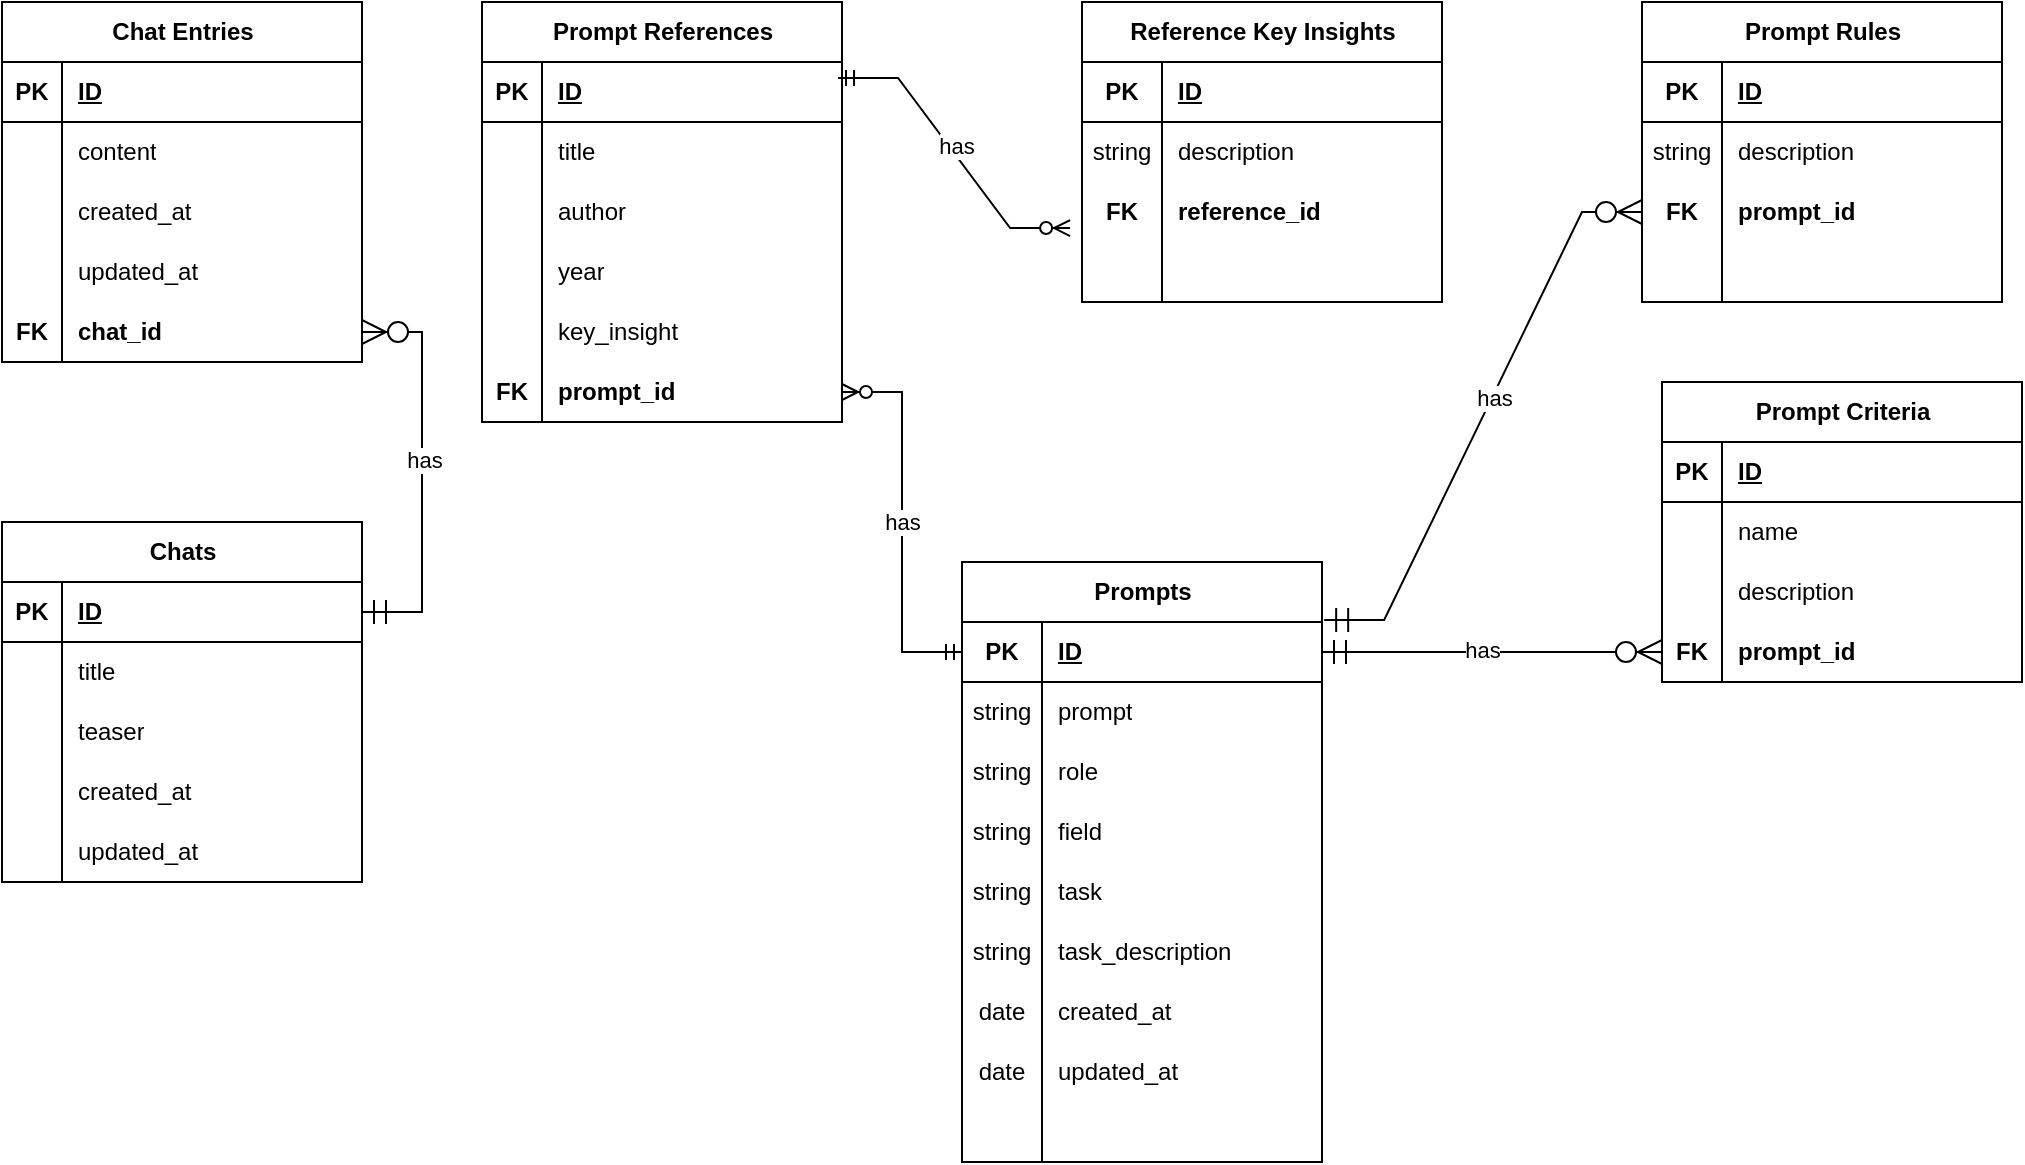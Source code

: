 <mxfile version="20.5.3" type="embed"><diagram name="ER" id="e56a1550-8fbb-45ad-956c-1786394a9013"><mxGraphModel dx="617" dy="-251" grid="1" gridSize="10" guides="1" tooltips="1" connect="1" arrows="1" fold="1" page="1" pageScale="1" pageWidth="1100" pageHeight="850" background="none" math="0" shadow="0"><root><mxCell id="0"/><mxCell id="1" parent="0"/><mxCell id="jR7Agq8U9t2xyXcwyjtV-23" value="Chats" style="shape=table;startSize=30;container=1;collapsible=1;childLayout=tableLayout;fixedRows=1;rowLines=0;fontStyle=1;align=center;resizeLast=1;html=1;fillColor=default;" parent="1" vertex="1"><mxGeometry x="40" y="1180" width="180" height="180" as="geometry"/></mxCell><mxCell id="jR7Agq8U9t2xyXcwyjtV-24" value="" style="shape=tableRow;horizontal=0;startSize=0;swimlaneHead=0;swimlaneBody=0;fillColor=none;collapsible=0;dropTarget=0;points=[[0,0.5],[1,0.5]];portConstraint=eastwest;top=0;left=0;right=0;bottom=1;" parent="jR7Agq8U9t2xyXcwyjtV-23" vertex="1"><mxGeometry y="30" width="180" height="30" as="geometry"/></mxCell><mxCell id="jR7Agq8U9t2xyXcwyjtV-25" value="PK" style="shape=partialRectangle;connectable=0;fillColor=none;top=0;left=0;bottom=0;right=0;fontStyle=1;overflow=hidden;whiteSpace=wrap;html=1;" parent="jR7Agq8U9t2xyXcwyjtV-24" vertex="1"><mxGeometry width="30" height="30" as="geometry"><mxRectangle width="30" height="30" as="alternateBounds"/></mxGeometry></mxCell><mxCell id="jR7Agq8U9t2xyXcwyjtV-26" value="ID" style="shape=partialRectangle;connectable=0;fillColor=none;top=0;left=0;bottom=0;right=0;align=left;spacingLeft=6;fontStyle=5;overflow=hidden;whiteSpace=wrap;html=1;" parent="jR7Agq8U9t2xyXcwyjtV-24" vertex="1"><mxGeometry x="30" width="150" height="30" as="geometry"><mxRectangle width="150" height="30" as="alternateBounds"/></mxGeometry></mxCell><mxCell id="jR7Agq8U9t2xyXcwyjtV-27" value="" style="shape=tableRow;horizontal=0;startSize=0;swimlaneHead=0;swimlaneBody=0;fillColor=none;collapsible=0;dropTarget=0;points=[[0,0.5],[1,0.5]];portConstraint=eastwest;top=0;left=0;right=0;bottom=0;" parent="jR7Agq8U9t2xyXcwyjtV-23" vertex="1"><mxGeometry y="60" width="180" height="30" as="geometry"/></mxCell><mxCell id="jR7Agq8U9t2xyXcwyjtV-28" value="" style="shape=partialRectangle;connectable=0;fillColor=none;top=0;left=0;bottom=0;right=0;editable=1;overflow=hidden;whiteSpace=wrap;html=1;" parent="jR7Agq8U9t2xyXcwyjtV-27" vertex="1"><mxGeometry width="30" height="30" as="geometry"><mxRectangle width="30" height="30" as="alternateBounds"/></mxGeometry></mxCell><mxCell id="jR7Agq8U9t2xyXcwyjtV-29" value="title" style="shape=partialRectangle;connectable=0;fillColor=none;top=0;left=0;bottom=0;right=0;align=left;spacingLeft=6;overflow=hidden;whiteSpace=wrap;html=1;" parent="jR7Agq8U9t2xyXcwyjtV-27" vertex="1"><mxGeometry x="30" width="150" height="30" as="geometry"><mxRectangle width="150" height="30" as="alternateBounds"/></mxGeometry></mxCell><mxCell id="jR7Agq8U9t2xyXcwyjtV-30" value="" style="shape=tableRow;horizontal=0;startSize=0;swimlaneHead=0;swimlaneBody=0;fillColor=none;collapsible=0;dropTarget=0;points=[[0,0.5],[1,0.5]];portConstraint=eastwest;top=0;left=0;right=0;bottom=0;" parent="jR7Agq8U9t2xyXcwyjtV-23" vertex="1"><mxGeometry y="90" width="180" height="30" as="geometry"/></mxCell><mxCell id="jR7Agq8U9t2xyXcwyjtV-31" value="" style="shape=partialRectangle;connectable=0;fillColor=none;top=0;left=0;bottom=0;right=0;editable=1;overflow=hidden;whiteSpace=wrap;html=1;" parent="jR7Agq8U9t2xyXcwyjtV-30" vertex="1"><mxGeometry width="30" height="30" as="geometry"><mxRectangle width="30" height="30" as="alternateBounds"/></mxGeometry></mxCell><mxCell id="jR7Agq8U9t2xyXcwyjtV-32" value="teaser" style="shape=partialRectangle;connectable=0;fillColor=none;top=0;left=0;bottom=0;right=0;align=left;spacingLeft=6;overflow=hidden;whiteSpace=wrap;html=1;" parent="jR7Agq8U9t2xyXcwyjtV-30" vertex="1"><mxGeometry x="30" width="150" height="30" as="geometry"><mxRectangle width="150" height="30" as="alternateBounds"/></mxGeometry></mxCell><mxCell id="jR7Agq8U9t2xyXcwyjtV-33" value="" style="shape=tableRow;horizontal=0;startSize=0;swimlaneHead=0;swimlaneBody=0;fillColor=none;collapsible=0;dropTarget=0;points=[[0,0.5],[1,0.5]];portConstraint=eastwest;top=0;left=0;right=0;bottom=0;" parent="jR7Agq8U9t2xyXcwyjtV-23" vertex="1"><mxGeometry y="120" width="180" height="30" as="geometry"/></mxCell><mxCell id="jR7Agq8U9t2xyXcwyjtV-34" value="" style="shape=partialRectangle;connectable=0;fillColor=none;top=0;left=0;bottom=0;right=0;editable=1;overflow=hidden;whiteSpace=wrap;html=1;" parent="jR7Agq8U9t2xyXcwyjtV-33" vertex="1"><mxGeometry width="30" height="30" as="geometry"><mxRectangle width="30" height="30" as="alternateBounds"/></mxGeometry></mxCell><mxCell id="jR7Agq8U9t2xyXcwyjtV-35" value="created_at" style="shape=partialRectangle;connectable=0;fillColor=none;top=0;left=0;bottom=0;right=0;align=left;spacingLeft=6;overflow=hidden;whiteSpace=wrap;html=1;" parent="jR7Agq8U9t2xyXcwyjtV-33" vertex="1"><mxGeometry x="30" width="150" height="30" as="geometry"><mxRectangle width="150" height="30" as="alternateBounds"/></mxGeometry></mxCell><mxCell id="jR7Agq8U9t2xyXcwyjtV-59" value="" style="shape=tableRow;horizontal=0;startSize=0;swimlaneHead=0;swimlaneBody=0;fillColor=none;collapsible=0;dropTarget=0;points=[[0,0.5],[1,0.5]];portConstraint=eastwest;top=0;left=0;right=0;bottom=0;" parent="jR7Agq8U9t2xyXcwyjtV-23" vertex="1"><mxGeometry y="150" width="180" height="30" as="geometry"/></mxCell><mxCell id="jR7Agq8U9t2xyXcwyjtV-60" value="" style="shape=partialRectangle;connectable=0;fillColor=none;top=0;left=0;bottom=0;right=0;editable=1;overflow=hidden;whiteSpace=wrap;html=1;" parent="jR7Agq8U9t2xyXcwyjtV-59" vertex="1"><mxGeometry width="30" height="30" as="geometry"><mxRectangle width="30" height="30" as="alternateBounds"/></mxGeometry></mxCell><mxCell id="jR7Agq8U9t2xyXcwyjtV-61" value="updated_at" style="shape=partialRectangle;connectable=0;fillColor=none;top=0;left=0;bottom=0;right=0;align=left;spacingLeft=6;overflow=hidden;whiteSpace=wrap;html=1;" parent="jR7Agq8U9t2xyXcwyjtV-59" vertex="1"><mxGeometry x="30" width="150" height="30" as="geometry"><mxRectangle width="150" height="30" as="alternateBounds"/></mxGeometry></mxCell><mxCell id="jR7Agq8U9t2xyXcwyjtV-36" value="Chat Entries" style="shape=table;startSize=30;container=1;collapsible=1;childLayout=tableLayout;fixedRows=1;rowLines=0;fontStyle=1;align=center;resizeLast=1;html=1;fillColor=default;" parent="1" vertex="1"><mxGeometry x="40" y="920" width="180" height="180" as="geometry"/></mxCell><mxCell id="jR7Agq8U9t2xyXcwyjtV-37" value="" style="shape=tableRow;horizontal=0;startSize=0;swimlaneHead=0;swimlaneBody=0;fillColor=none;collapsible=0;dropTarget=0;points=[[0,0.5],[1,0.5]];portConstraint=eastwest;top=0;left=0;right=0;bottom=1;" parent="jR7Agq8U9t2xyXcwyjtV-36" vertex="1"><mxGeometry y="30" width="180" height="30" as="geometry"/></mxCell><mxCell id="jR7Agq8U9t2xyXcwyjtV-38" value="PK" style="shape=partialRectangle;connectable=0;fillColor=none;top=0;left=0;bottom=0;right=0;fontStyle=1;overflow=hidden;whiteSpace=wrap;html=1;" parent="jR7Agq8U9t2xyXcwyjtV-37" vertex="1"><mxGeometry width="30" height="30" as="geometry"><mxRectangle width="30" height="30" as="alternateBounds"/></mxGeometry></mxCell><mxCell id="jR7Agq8U9t2xyXcwyjtV-39" value="ID" style="shape=partialRectangle;connectable=0;fillColor=none;top=0;left=0;bottom=0;right=0;align=left;spacingLeft=6;fontStyle=5;overflow=hidden;whiteSpace=wrap;html=1;" parent="jR7Agq8U9t2xyXcwyjtV-37" vertex="1"><mxGeometry x="30" width="150" height="30" as="geometry"><mxRectangle width="150" height="30" as="alternateBounds"/></mxGeometry></mxCell><mxCell id="jR7Agq8U9t2xyXcwyjtV-40" value="" style="shape=tableRow;horizontal=0;startSize=0;swimlaneHead=0;swimlaneBody=0;fillColor=none;collapsible=0;dropTarget=0;points=[[0,0.5],[1,0.5]];portConstraint=eastwest;top=0;left=0;right=0;bottom=0;" parent="jR7Agq8U9t2xyXcwyjtV-36" vertex="1"><mxGeometry y="60" width="180" height="30" as="geometry"/></mxCell><mxCell id="jR7Agq8U9t2xyXcwyjtV-41" value="" style="shape=partialRectangle;connectable=0;fillColor=none;top=0;left=0;bottom=0;right=0;editable=1;overflow=hidden;whiteSpace=wrap;html=1;" parent="jR7Agq8U9t2xyXcwyjtV-40" vertex="1"><mxGeometry width="30" height="30" as="geometry"><mxRectangle width="30" height="30" as="alternateBounds"/></mxGeometry></mxCell><mxCell id="jR7Agq8U9t2xyXcwyjtV-42" value="content" style="shape=partialRectangle;connectable=0;fillColor=none;top=0;left=0;bottom=0;right=0;align=left;spacingLeft=6;overflow=hidden;whiteSpace=wrap;html=1;" parent="jR7Agq8U9t2xyXcwyjtV-40" vertex="1"><mxGeometry x="30" width="150" height="30" as="geometry"><mxRectangle width="150" height="30" as="alternateBounds"/></mxGeometry></mxCell><mxCell id="jR7Agq8U9t2xyXcwyjtV-43" value="" style="shape=tableRow;horizontal=0;startSize=0;swimlaneHead=0;swimlaneBody=0;fillColor=none;collapsible=0;dropTarget=0;points=[[0,0.5],[1,0.5]];portConstraint=eastwest;top=0;left=0;right=0;bottom=0;" parent="jR7Agq8U9t2xyXcwyjtV-36" vertex="1"><mxGeometry y="90" width="180" height="30" as="geometry"/></mxCell><mxCell id="jR7Agq8U9t2xyXcwyjtV-44" value="" style="shape=partialRectangle;connectable=0;fillColor=none;top=0;left=0;bottom=0;right=0;editable=1;overflow=hidden;whiteSpace=wrap;html=1;" parent="jR7Agq8U9t2xyXcwyjtV-43" vertex="1"><mxGeometry width="30" height="30" as="geometry"><mxRectangle width="30" height="30" as="alternateBounds"/></mxGeometry></mxCell><mxCell id="jR7Agq8U9t2xyXcwyjtV-45" value="created_at" style="shape=partialRectangle;connectable=0;fillColor=none;top=0;left=0;bottom=0;right=0;align=left;spacingLeft=6;overflow=hidden;whiteSpace=wrap;html=1;" parent="jR7Agq8U9t2xyXcwyjtV-43" vertex="1"><mxGeometry x="30" width="150" height="30" as="geometry"><mxRectangle width="150" height="30" as="alternateBounds"/></mxGeometry></mxCell><mxCell id="jR7Agq8U9t2xyXcwyjtV-46" value="" style="shape=tableRow;horizontal=0;startSize=0;swimlaneHead=0;swimlaneBody=0;fillColor=none;collapsible=0;dropTarget=0;points=[[0,0.5],[1,0.5]];portConstraint=eastwest;top=0;left=0;right=0;bottom=0;" parent="jR7Agq8U9t2xyXcwyjtV-36" vertex="1"><mxGeometry y="120" width="180" height="30" as="geometry"/></mxCell><mxCell id="jR7Agq8U9t2xyXcwyjtV-47" value="" style="shape=partialRectangle;connectable=0;fillColor=none;top=0;left=0;bottom=0;right=0;editable=1;overflow=hidden;whiteSpace=wrap;html=1;" parent="jR7Agq8U9t2xyXcwyjtV-46" vertex="1"><mxGeometry width="30" height="30" as="geometry"><mxRectangle width="30" height="30" as="alternateBounds"/></mxGeometry></mxCell><mxCell id="jR7Agq8U9t2xyXcwyjtV-48" value="updated_at" style="shape=partialRectangle;connectable=0;fillColor=none;top=0;left=0;bottom=0;right=0;align=left;spacingLeft=6;overflow=hidden;whiteSpace=wrap;html=1;" parent="jR7Agq8U9t2xyXcwyjtV-46" vertex="1"><mxGeometry x="30" width="150" height="30" as="geometry"><mxRectangle width="150" height="30" as="alternateBounds"/></mxGeometry></mxCell><mxCell id="jR7Agq8U9t2xyXcwyjtV-55" value="" style="shape=tableRow;horizontal=0;startSize=0;swimlaneHead=0;swimlaneBody=0;fillColor=none;collapsible=0;dropTarget=0;points=[[0,0.5],[1,0.5]];portConstraint=eastwest;top=0;left=0;right=0;bottom=0;" parent="jR7Agq8U9t2xyXcwyjtV-36" vertex="1"><mxGeometry y="150" width="180" height="30" as="geometry"/></mxCell><mxCell id="jR7Agq8U9t2xyXcwyjtV-56" value="FK" style="shape=partialRectangle;connectable=0;fillColor=none;top=0;left=0;bottom=0;right=0;editable=1;overflow=hidden;whiteSpace=wrap;html=1;fontStyle=1" parent="jR7Agq8U9t2xyXcwyjtV-55" vertex="1"><mxGeometry width="30" height="30" as="geometry"><mxRectangle width="30" height="30" as="alternateBounds"/></mxGeometry></mxCell><mxCell id="jR7Agq8U9t2xyXcwyjtV-57" value="chat_id" style="shape=partialRectangle;connectable=0;fillColor=none;top=0;left=0;bottom=0;right=0;align=left;spacingLeft=6;overflow=hidden;whiteSpace=wrap;html=1;fontStyle=1" parent="jR7Agq8U9t2xyXcwyjtV-55" vertex="1"><mxGeometry x="30" width="150" height="30" as="geometry"><mxRectangle width="150" height="30" as="alternateBounds"/></mxGeometry></mxCell><mxCell id="jR7Agq8U9t2xyXcwyjtV-50" value="" style="edgeStyle=entityRelationEdgeStyle;fontSize=12;html=1;endArrow=ERzeroToMany;startArrow=ERmandOne;rounded=0;endSize=10;startSize=10;exitX=1;exitY=0.5;exitDx=0;exitDy=0;strokeWidth=1;" parent="1" source="jR7Agq8U9t2xyXcwyjtV-24" target="jR7Agq8U9t2xyXcwyjtV-55" edge="1"><mxGeometry width="100" height="100" relative="1" as="geometry"><mxPoint x="230" y="1130" as="sourcePoint"/><mxPoint x="330" y="1030" as="targetPoint"/><Array as="points"><mxPoint x="280" y="1150"/></Array></mxGeometry></mxCell><mxCell id="jR7Agq8U9t2xyXcwyjtV-207" value="has" style="edgeLabel;html=1;align=center;verticalAlign=middle;resizable=0;points=[];" parent="jR7Agq8U9t2xyXcwyjtV-50" vertex="1" connectable="0"><mxGeometry x="0.06" y="-1" relative="1" as="geometry"><mxPoint as="offset"/></mxGeometry></mxCell><mxCell id="jR7Agq8U9t2xyXcwyjtV-62" value="Prompts" style="shape=table;startSize=30;container=1;collapsible=1;childLayout=tableLayout;fixedRows=1;rowLines=0;fontStyle=1;align=center;resizeLast=1;html=1;fillColor=default;" parent="1" vertex="1"><mxGeometry x="520" y="1200" width="180" height="300" as="geometry"/></mxCell><mxCell id="jR7Agq8U9t2xyXcwyjtV-63" value="" style="shape=tableRow;horizontal=0;startSize=0;swimlaneHead=0;swimlaneBody=0;fillColor=none;collapsible=0;dropTarget=0;points=[[0,0.5],[1,0.5]];portConstraint=eastwest;top=0;left=0;right=0;bottom=1;" parent="jR7Agq8U9t2xyXcwyjtV-62" vertex="1"><mxGeometry y="30" width="180" height="30" as="geometry"/></mxCell><mxCell id="jR7Agq8U9t2xyXcwyjtV-64" value="PK" style="shape=partialRectangle;connectable=0;fillColor=none;top=0;left=0;bottom=0;right=0;fontStyle=1;overflow=hidden;whiteSpace=wrap;html=1;" parent="jR7Agq8U9t2xyXcwyjtV-63" vertex="1"><mxGeometry width="40" height="30" as="geometry"><mxRectangle width="40" height="30" as="alternateBounds"/></mxGeometry></mxCell><mxCell id="jR7Agq8U9t2xyXcwyjtV-65" value="ID" style="shape=partialRectangle;connectable=0;fillColor=none;top=0;left=0;bottom=0;right=0;align=left;spacingLeft=6;fontStyle=5;overflow=hidden;whiteSpace=wrap;html=1;" parent="jR7Agq8U9t2xyXcwyjtV-63" vertex="1"><mxGeometry x="40" width="140" height="30" as="geometry"><mxRectangle width="140" height="30" as="alternateBounds"/></mxGeometry></mxCell><mxCell id="jR7Agq8U9t2xyXcwyjtV-66" value="" style="shape=tableRow;horizontal=0;startSize=0;swimlaneHead=0;swimlaneBody=0;fillColor=none;collapsible=0;dropTarget=0;points=[[0,0.5],[1,0.5]];portConstraint=eastwest;top=0;left=0;right=0;bottom=0;" parent="jR7Agq8U9t2xyXcwyjtV-62" vertex="1"><mxGeometry y="60" width="180" height="30" as="geometry"/></mxCell><mxCell id="jR7Agq8U9t2xyXcwyjtV-67" value="string" style="shape=partialRectangle;connectable=0;fillColor=none;top=0;left=0;bottom=0;right=0;editable=1;overflow=hidden;whiteSpace=wrap;html=1;" parent="jR7Agq8U9t2xyXcwyjtV-66" vertex="1"><mxGeometry width="40" height="30" as="geometry"><mxRectangle width="40" height="30" as="alternateBounds"/></mxGeometry></mxCell><mxCell id="jR7Agq8U9t2xyXcwyjtV-68" value="prompt" style="shape=partialRectangle;connectable=0;fillColor=none;top=0;left=0;bottom=0;right=0;align=left;spacingLeft=6;overflow=hidden;whiteSpace=wrap;html=1;" parent="jR7Agq8U9t2xyXcwyjtV-66" vertex="1"><mxGeometry x="40" width="140" height="30" as="geometry"><mxRectangle width="140" height="30" as="alternateBounds"/></mxGeometry></mxCell><mxCell id="jR7Agq8U9t2xyXcwyjtV-69" value="" style="shape=tableRow;horizontal=0;startSize=0;swimlaneHead=0;swimlaneBody=0;fillColor=none;collapsible=0;dropTarget=0;points=[[0,0.5],[1,0.5]];portConstraint=eastwest;top=0;left=0;right=0;bottom=0;" parent="jR7Agq8U9t2xyXcwyjtV-62" vertex="1"><mxGeometry y="90" width="180" height="30" as="geometry"/></mxCell><mxCell id="jR7Agq8U9t2xyXcwyjtV-70" value="string" style="shape=partialRectangle;connectable=0;fillColor=none;top=0;left=0;bottom=0;right=0;editable=1;overflow=hidden;whiteSpace=wrap;html=1;" parent="jR7Agq8U9t2xyXcwyjtV-69" vertex="1"><mxGeometry width="40" height="30" as="geometry"><mxRectangle width="40" height="30" as="alternateBounds"/></mxGeometry></mxCell><mxCell id="jR7Agq8U9t2xyXcwyjtV-71" value="role" style="shape=partialRectangle;connectable=0;fillColor=none;top=0;left=0;bottom=0;right=0;align=left;spacingLeft=6;overflow=hidden;whiteSpace=wrap;html=1;" parent="jR7Agq8U9t2xyXcwyjtV-69" vertex="1"><mxGeometry x="40" width="140" height="30" as="geometry"><mxRectangle width="140" height="30" as="alternateBounds"/></mxGeometry></mxCell><mxCell id="jR7Agq8U9t2xyXcwyjtV-72" value="" style="shape=tableRow;horizontal=0;startSize=0;swimlaneHead=0;swimlaneBody=0;fillColor=none;collapsible=0;dropTarget=0;points=[[0,0.5],[1,0.5]];portConstraint=eastwest;top=0;left=0;right=0;bottom=0;" parent="jR7Agq8U9t2xyXcwyjtV-62" vertex="1"><mxGeometry y="120" width="180" height="30" as="geometry"/></mxCell><mxCell id="jR7Agq8U9t2xyXcwyjtV-73" value="string" style="shape=partialRectangle;connectable=0;fillColor=none;top=0;left=0;bottom=0;right=0;editable=1;overflow=hidden;whiteSpace=wrap;html=1;" parent="jR7Agq8U9t2xyXcwyjtV-72" vertex="1"><mxGeometry width="40" height="30" as="geometry"><mxRectangle width="40" height="30" as="alternateBounds"/></mxGeometry></mxCell><mxCell id="jR7Agq8U9t2xyXcwyjtV-74" value="field" style="shape=partialRectangle;connectable=0;fillColor=none;top=0;left=0;bottom=0;right=0;align=left;spacingLeft=6;overflow=hidden;whiteSpace=wrap;html=1;" parent="jR7Agq8U9t2xyXcwyjtV-72" vertex="1"><mxGeometry x="40" width="140" height="30" as="geometry"><mxRectangle width="140" height="30" as="alternateBounds"/></mxGeometry></mxCell><mxCell id="jR7Agq8U9t2xyXcwyjtV-75" value="" style="shape=tableRow;horizontal=0;startSize=0;swimlaneHead=0;swimlaneBody=0;fillColor=none;collapsible=0;dropTarget=0;points=[[0,0.5],[1,0.5]];portConstraint=eastwest;top=0;left=0;right=0;bottom=0;" parent="jR7Agq8U9t2xyXcwyjtV-62" vertex="1"><mxGeometry y="150" width="180" height="30" as="geometry"/></mxCell><mxCell id="jR7Agq8U9t2xyXcwyjtV-76" value="string" style="shape=partialRectangle;connectable=0;fillColor=none;top=0;left=0;bottom=0;right=0;editable=1;overflow=hidden;whiteSpace=wrap;html=1;" parent="jR7Agq8U9t2xyXcwyjtV-75" vertex="1"><mxGeometry width="40" height="30" as="geometry"><mxRectangle width="40" height="30" as="alternateBounds"/></mxGeometry></mxCell><mxCell id="jR7Agq8U9t2xyXcwyjtV-77" value="task" style="shape=partialRectangle;connectable=0;fillColor=none;top=0;left=0;bottom=0;right=0;align=left;spacingLeft=6;overflow=hidden;whiteSpace=wrap;html=1;" parent="jR7Agq8U9t2xyXcwyjtV-75" vertex="1"><mxGeometry x="40" width="140" height="30" as="geometry"><mxRectangle width="140" height="30" as="alternateBounds"/></mxGeometry></mxCell><mxCell id="jR7Agq8U9t2xyXcwyjtV-78" value="" style="shape=tableRow;horizontal=0;startSize=0;swimlaneHead=0;swimlaneBody=0;fillColor=none;collapsible=0;dropTarget=0;points=[[0,0.5],[1,0.5]];portConstraint=eastwest;top=0;left=0;right=0;bottom=0;" parent="jR7Agq8U9t2xyXcwyjtV-62" vertex="1"><mxGeometry y="180" width="180" height="30" as="geometry"/></mxCell><mxCell id="jR7Agq8U9t2xyXcwyjtV-79" value="string" style="shape=partialRectangle;connectable=0;fillColor=none;top=0;left=0;bottom=0;right=0;editable=1;overflow=hidden;whiteSpace=wrap;html=1;" parent="jR7Agq8U9t2xyXcwyjtV-78" vertex="1"><mxGeometry width="40" height="30" as="geometry"><mxRectangle width="40" height="30" as="alternateBounds"/></mxGeometry></mxCell><mxCell id="jR7Agq8U9t2xyXcwyjtV-80" value="task_description" style="shape=partialRectangle;connectable=0;fillColor=none;top=0;left=0;bottom=0;right=0;align=left;spacingLeft=6;overflow=hidden;whiteSpace=wrap;html=1;" parent="jR7Agq8U9t2xyXcwyjtV-78" vertex="1"><mxGeometry x="40" width="140" height="30" as="geometry"><mxRectangle width="140" height="30" as="alternateBounds"/></mxGeometry></mxCell><mxCell id="jR7Agq8U9t2xyXcwyjtV-81" value="" style="shape=tableRow;horizontal=0;startSize=0;swimlaneHead=0;swimlaneBody=0;fillColor=none;collapsible=0;dropTarget=0;points=[[0,0.5],[1,0.5]];portConstraint=eastwest;top=0;left=0;right=0;bottom=0;swimlaneLine=1;" parent="jR7Agq8U9t2xyXcwyjtV-62" vertex="1"><mxGeometry y="210" width="180" height="30" as="geometry"/></mxCell><mxCell id="jR7Agq8U9t2xyXcwyjtV-82" value="date" style="shape=partialRectangle;connectable=0;fillColor=none;top=0;left=0;bottom=0;right=0;editable=1;overflow=hidden;whiteSpace=wrap;html=1;" parent="jR7Agq8U9t2xyXcwyjtV-81" vertex="1"><mxGeometry width="40" height="30" as="geometry"><mxRectangle width="40" height="30" as="alternateBounds"/></mxGeometry></mxCell><mxCell id="jR7Agq8U9t2xyXcwyjtV-83" value="created_at" style="shape=partialRectangle;connectable=0;fillColor=none;top=0;left=0;bottom=0;right=0;align=left;spacingLeft=6;overflow=hidden;whiteSpace=wrap;html=1;" parent="jR7Agq8U9t2xyXcwyjtV-81" vertex="1"><mxGeometry x="40" width="140" height="30" as="geometry"><mxRectangle width="140" height="30" as="alternateBounds"/></mxGeometry></mxCell><mxCell id="jR7Agq8U9t2xyXcwyjtV-119" value="" style="shape=tableRow;horizontal=0;startSize=0;swimlaneHead=0;swimlaneBody=0;fillColor=none;collapsible=0;dropTarget=0;points=[[0,0.5],[1,0.5]];portConstraint=eastwest;top=0;left=0;right=0;bottom=0;" parent="jR7Agq8U9t2xyXcwyjtV-62" vertex="1"><mxGeometry y="240" width="180" height="30" as="geometry"/></mxCell><mxCell id="jR7Agq8U9t2xyXcwyjtV-120" value="date" style="shape=partialRectangle;connectable=0;fillColor=none;top=0;left=0;bottom=0;right=0;editable=1;overflow=hidden;whiteSpace=wrap;html=1;" parent="jR7Agq8U9t2xyXcwyjtV-119" vertex="1"><mxGeometry width="40" height="30" as="geometry"><mxRectangle width="40" height="30" as="alternateBounds"/></mxGeometry></mxCell><mxCell id="jR7Agq8U9t2xyXcwyjtV-121" value="updated_at" style="shape=partialRectangle;connectable=0;fillColor=none;top=0;left=0;bottom=0;right=0;align=left;spacingLeft=6;overflow=hidden;whiteSpace=wrap;html=1;" parent="jR7Agq8U9t2xyXcwyjtV-119" vertex="1"><mxGeometry x="40" width="140" height="30" as="geometry"><mxRectangle width="140" height="30" as="alternateBounds"/></mxGeometry></mxCell><mxCell id="jR7Agq8U9t2xyXcwyjtV-147" value="" style="shape=tableRow;horizontal=0;startSize=0;swimlaneHead=0;swimlaneBody=0;fillColor=none;collapsible=0;dropTarget=0;points=[[0,0.5],[1,0.5]];portConstraint=eastwest;top=0;left=0;right=0;bottom=0;" parent="jR7Agq8U9t2xyXcwyjtV-62" vertex="1"><mxGeometry y="270" width="180" height="30" as="geometry"/></mxCell><mxCell id="jR7Agq8U9t2xyXcwyjtV-148" value="" style="shape=partialRectangle;connectable=0;fillColor=none;top=0;left=0;bottom=0;right=0;editable=1;overflow=hidden;whiteSpace=wrap;html=1;" parent="jR7Agq8U9t2xyXcwyjtV-147" vertex="1"><mxGeometry width="40" height="30" as="geometry"><mxRectangle width="40" height="30" as="alternateBounds"/></mxGeometry></mxCell><mxCell id="jR7Agq8U9t2xyXcwyjtV-149" value="" style="shape=partialRectangle;connectable=0;fillColor=none;top=0;left=0;bottom=0;right=0;align=left;spacingLeft=6;overflow=hidden;whiteSpace=wrap;html=1;" parent="jR7Agq8U9t2xyXcwyjtV-147" vertex="1"><mxGeometry x="40" width="140" height="30" as="geometry"><mxRectangle width="140" height="30" as="alternateBounds"/></mxGeometry></mxCell><mxCell id="jR7Agq8U9t2xyXcwyjtV-106" value="Prompt Criteria" style="shape=table;startSize=30;container=1;collapsible=1;childLayout=tableLayout;fixedRows=1;rowLines=0;fontStyle=1;align=center;resizeLast=1;html=1;fillColor=default;" parent="1" vertex="1"><mxGeometry x="870" y="1110" width="180" height="150" as="geometry"/></mxCell><mxCell id="jR7Agq8U9t2xyXcwyjtV-107" value="" style="shape=tableRow;horizontal=0;startSize=0;swimlaneHead=0;swimlaneBody=0;fillColor=none;collapsible=0;dropTarget=0;points=[[0,0.5],[1,0.5]];portConstraint=eastwest;top=0;left=0;right=0;bottom=1;" parent="jR7Agq8U9t2xyXcwyjtV-106" vertex="1"><mxGeometry y="30" width="180" height="30" as="geometry"/></mxCell><mxCell id="jR7Agq8U9t2xyXcwyjtV-108" value="PK" style="shape=partialRectangle;connectable=0;fillColor=none;top=0;left=0;bottom=0;right=0;fontStyle=1;overflow=hidden;whiteSpace=wrap;html=1;" parent="jR7Agq8U9t2xyXcwyjtV-107" vertex="1"><mxGeometry width="30" height="30" as="geometry"><mxRectangle width="30" height="30" as="alternateBounds"/></mxGeometry></mxCell><mxCell id="jR7Agq8U9t2xyXcwyjtV-109" value="ID" style="shape=partialRectangle;connectable=0;fillColor=none;top=0;left=0;bottom=0;right=0;align=left;spacingLeft=6;fontStyle=5;overflow=hidden;whiteSpace=wrap;html=1;" parent="jR7Agq8U9t2xyXcwyjtV-107" vertex="1"><mxGeometry x="30" width="150" height="30" as="geometry"><mxRectangle width="150" height="30" as="alternateBounds"/></mxGeometry></mxCell><mxCell id="jR7Agq8U9t2xyXcwyjtV-110" value="" style="shape=tableRow;horizontal=0;startSize=0;swimlaneHead=0;swimlaneBody=0;fillColor=none;collapsible=0;dropTarget=0;points=[[0,0.5],[1,0.5]];portConstraint=eastwest;top=0;left=0;right=0;bottom=0;" parent="jR7Agq8U9t2xyXcwyjtV-106" vertex="1"><mxGeometry y="60" width="180" height="30" as="geometry"/></mxCell><mxCell id="jR7Agq8U9t2xyXcwyjtV-111" value="" style="shape=partialRectangle;connectable=0;fillColor=none;top=0;left=0;bottom=0;right=0;editable=1;overflow=hidden;whiteSpace=wrap;html=1;" parent="jR7Agq8U9t2xyXcwyjtV-110" vertex="1"><mxGeometry width="30" height="30" as="geometry"><mxRectangle width="30" height="30" as="alternateBounds"/></mxGeometry></mxCell><mxCell id="jR7Agq8U9t2xyXcwyjtV-112" value="name" style="shape=partialRectangle;connectable=0;fillColor=none;top=0;left=0;bottom=0;right=0;align=left;spacingLeft=6;overflow=hidden;whiteSpace=wrap;html=1;" parent="jR7Agq8U9t2xyXcwyjtV-110" vertex="1"><mxGeometry x="30" width="150" height="30" as="geometry"><mxRectangle width="150" height="30" as="alternateBounds"/></mxGeometry></mxCell><mxCell id="jR7Agq8U9t2xyXcwyjtV-113" value="" style="shape=tableRow;horizontal=0;startSize=0;swimlaneHead=0;swimlaneBody=0;fillColor=none;collapsible=0;dropTarget=0;points=[[0,0.5],[1,0.5]];portConstraint=eastwest;top=0;left=0;right=0;bottom=0;" parent="jR7Agq8U9t2xyXcwyjtV-106" vertex="1"><mxGeometry y="90" width="180" height="30" as="geometry"/></mxCell><mxCell id="jR7Agq8U9t2xyXcwyjtV-114" value="" style="shape=partialRectangle;connectable=0;fillColor=none;top=0;left=0;bottom=0;right=0;editable=1;overflow=hidden;whiteSpace=wrap;html=1;" parent="jR7Agq8U9t2xyXcwyjtV-113" vertex="1"><mxGeometry width="30" height="30" as="geometry"><mxRectangle width="30" height="30" as="alternateBounds"/></mxGeometry></mxCell><mxCell id="jR7Agq8U9t2xyXcwyjtV-115" value="description" style="shape=partialRectangle;connectable=0;fillColor=none;top=0;left=0;bottom=0;right=0;align=left;spacingLeft=6;overflow=hidden;whiteSpace=wrap;html=1;" parent="jR7Agq8U9t2xyXcwyjtV-113" vertex="1"><mxGeometry x="30" width="150" height="30" as="geometry"><mxRectangle width="150" height="30" as="alternateBounds"/></mxGeometry></mxCell><mxCell id="jR7Agq8U9t2xyXcwyjtV-116" value="" style="shape=tableRow;horizontal=0;startSize=0;swimlaneHead=0;swimlaneBody=0;fillColor=none;collapsible=0;dropTarget=0;points=[[0,0.5],[1,0.5]];portConstraint=eastwest;top=0;left=0;right=0;bottom=0;" parent="jR7Agq8U9t2xyXcwyjtV-106" vertex="1"><mxGeometry y="120" width="180" height="30" as="geometry"/></mxCell><mxCell id="jR7Agq8U9t2xyXcwyjtV-117" value="FK" style="shape=partialRectangle;connectable=0;fillColor=none;top=0;left=0;bottom=0;right=0;editable=1;overflow=hidden;whiteSpace=wrap;html=1;fontStyle=1" parent="jR7Agq8U9t2xyXcwyjtV-116" vertex="1"><mxGeometry width="30" height="30" as="geometry"><mxRectangle width="30" height="30" as="alternateBounds"/></mxGeometry></mxCell><mxCell id="jR7Agq8U9t2xyXcwyjtV-118" value="prompt_id" style="shape=partialRectangle;connectable=0;fillColor=none;top=0;left=0;bottom=0;right=0;align=left;spacingLeft=6;overflow=hidden;whiteSpace=wrap;html=1;fontStyle=1" parent="jR7Agq8U9t2xyXcwyjtV-116" vertex="1"><mxGeometry x="30" width="150" height="30" as="geometry"><mxRectangle width="150" height="30" as="alternateBounds"/></mxGeometry></mxCell><mxCell id="jR7Agq8U9t2xyXcwyjtV-150" value="" style="edgeStyle=entityRelationEdgeStyle;fontSize=12;html=1;endArrow=ERzeroToMany;startArrow=ERmandOne;rounded=0;exitX=1;exitY=0.5;exitDx=0;exitDy=0;endSize=10;startSize=10;" parent="1" source="jR7Agq8U9t2xyXcwyjtV-63" target="jR7Agq8U9t2xyXcwyjtV-116" edge="1"><mxGeometry width="100" height="100" relative="1" as="geometry"><mxPoint x="340" y="1305" as="sourcePoint"/><mxPoint x="750" y="1100" as="targetPoint"/><Array as="points"><mxPoint x="570" y="1170"/><mxPoint x="560" y="1170"/></Array></mxGeometry></mxCell><mxCell id="jR7Agq8U9t2xyXcwyjtV-211" value="has" style="edgeLabel;html=1;align=center;verticalAlign=middle;resizable=0;points=[];" parent="jR7Agq8U9t2xyXcwyjtV-150" vertex="1" connectable="0"><mxGeometry x="-0.059" y="1" relative="1" as="geometry"><mxPoint as="offset"/></mxGeometry></mxCell><mxCell id="jR7Agq8U9t2xyXcwyjtV-151" value="Prompt References" style="shape=table;startSize=30;container=1;collapsible=1;childLayout=tableLayout;fixedRows=1;rowLines=0;fontStyle=1;align=center;resizeLast=1;html=1;fillColor=default;" parent="1" vertex="1"><mxGeometry x="280" y="920" width="180" height="210" as="geometry"/></mxCell><mxCell id="jR7Agq8U9t2xyXcwyjtV-152" value="" style="shape=tableRow;horizontal=0;startSize=0;swimlaneHead=0;swimlaneBody=0;fillColor=none;collapsible=0;dropTarget=0;points=[[0,0.5],[1,0.5]];portConstraint=eastwest;top=0;left=0;right=0;bottom=1;" parent="jR7Agq8U9t2xyXcwyjtV-151" vertex="1"><mxGeometry y="30" width="180" height="30" as="geometry"/></mxCell><mxCell id="jR7Agq8U9t2xyXcwyjtV-153" value="PK" style="shape=partialRectangle;connectable=0;fillColor=none;top=0;left=0;bottom=0;right=0;fontStyle=1;overflow=hidden;whiteSpace=wrap;html=1;" parent="jR7Agq8U9t2xyXcwyjtV-152" vertex="1"><mxGeometry width="30" height="30" as="geometry"><mxRectangle width="30" height="30" as="alternateBounds"/></mxGeometry></mxCell><mxCell id="jR7Agq8U9t2xyXcwyjtV-154" value="ID" style="shape=partialRectangle;connectable=0;fillColor=none;top=0;left=0;bottom=0;right=0;align=left;spacingLeft=6;fontStyle=5;overflow=hidden;whiteSpace=wrap;html=1;" parent="jR7Agq8U9t2xyXcwyjtV-152" vertex="1"><mxGeometry x="30" width="150" height="30" as="geometry"><mxRectangle width="150" height="30" as="alternateBounds"/></mxGeometry></mxCell><mxCell id="jR7Agq8U9t2xyXcwyjtV-155" value="" style="shape=tableRow;horizontal=0;startSize=0;swimlaneHead=0;swimlaneBody=0;fillColor=none;collapsible=0;dropTarget=0;points=[[0,0.5],[1,0.5]];portConstraint=eastwest;top=0;left=0;right=0;bottom=0;" parent="jR7Agq8U9t2xyXcwyjtV-151" vertex="1"><mxGeometry y="60" width="180" height="30" as="geometry"/></mxCell><mxCell id="jR7Agq8U9t2xyXcwyjtV-156" value="" style="shape=partialRectangle;connectable=0;fillColor=none;top=0;left=0;bottom=0;right=0;editable=1;overflow=hidden;whiteSpace=wrap;html=1;" parent="jR7Agq8U9t2xyXcwyjtV-155" vertex="1"><mxGeometry width="30" height="30" as="geometry"><mxRectangle width="30" height="30" as="alternateBounds"/></mxGeometry></mxCell><mxCell id="jR7Agq8U9t2xyXcwyjtV-157" value="title" style="shape=partialRectangle;connectable=0;fillColor=none;top=0;left=0;bottom=0;right=0;align=left;spacingLeft=6;overflow=hidden;whiteSpace=wrap;html=1;" parent="jR7Agq8U9t2xyXcwyjtV-155" vertex="1"><mxGeometry x="30" width="150" height="30" as="geometry"><mxRectangle width="150" height="30" as="alternateBounds"/></mxGeometry></mxCell><mxCell id="jR7Agq8U9t2xyXcwyjtV-158" value="" style="shape=tableRow;horizontal=0;startSize=0;swimlaneHead=0;swimlaneBody=0;fillColor=none;collapsible=0;dropTarget=0;points=[[0,0.5],[1,0.5]];portConstraint=eastwest;top=0;left=0;right=0;bottom=0;" parent="jR7Agq8U9t2xyXcwyjtV-151" vertex="1"><mxGeometry y="90" width="180" height="30" as="geometry"/></mxCell><mxCell id="jR7Agq8U9t2xyXcwyjtV-159" value="" style="shape=partialRectangle;connectable=0;fillColor=none;top=0;left=0;bottom=0;right=0;editable=1;overflow=hidden;whiteSpace=wrap;html=1;" parent="jR7Agq8U9t2xyXcwyjtV-158" vertex="1"><mxGeometry width="30" height="30" as="geometry"><mxRectangle width="30" height="30" as="alternateBounds"/></mxGeometry></mxCell><mxCell id="jR7Agq8U9t2xyXcwyjtV-160" value="author" style="shape=partialRectangle;connectable=0;fillColor=none;top=0;left=0;bottom=0;right=0;align=left;spacingLeft=6;overflow=hidden;whiteSpace=wrap;html=1;" parent="jR7Agq8U9t2xyXcwyjtV-158" vertex="1"><mxGeometry x="30" width="150" height="30" as="geometry"><mxRectangle width="150" height="30" as="alternateBounds"/></mxGeometry></mxCell><mxCell id="jR7Agq8U9t2xyXcwyjtV-161" value="" style="shape=tableRow;horizontal=0;startSize=0;swimlaneHead=0;swimlaneBody=0;fillColor=none;collapsible=0;dropTarget=0;points=[[0,0.5],[1,0.5]];portConstraint=eastwest;top=0;left=0;right=0;bottom=0;" parent="jR7Agq8U9t2xyXcwyjtV-151" vertex="1"><mxGeometry y="120" width="180" height="30" as="geometry"/></mxCell><mxCell id="jR7Agq8U9t2xyXcwyjtV-162" value="" style="shape=partialRectangle;connectable=0;fillColor=none;top=0;left=0;bottom=0;right=0;editable=1;overflow=hidden;whiteSpace=wrap;html=1;fontStyle=0" parent="jR7Agq8U9t2xyXcwyjtV-161" vertex="1"><mxGeometry width="30" height="30" as="geometry"><mxRectangle width="30" height="30" as="alternateBounds"/></mxGeometry></mxCell><mxCell id="jR7Agq8U9t2xyXcwyjtV-163" value="year" style="shape=partialRectangle;connectable=0;fillColor=none;top=0;left=0;bottom=0;right=0;align=left;spacingLeft=6;overflow=hidden;whiteSpace=wrap;html=1;fontStyle=0" parent="jR7Agq8U9t2xyXcwyjtV-161" vertex="1"><mxGeometry x="30" width="150" height="30" as="geometry"><mxRectangle width="150" height="30" as="alternateBounds"/></mxGeometry></mxCell><mxCell id="jR7Agq8U9t2xyXcwyjtV-167" value="" style="shape=tableRow;horizontal=0;startSize=0;swimlaneHead=0;swimlaneBody=0;fillColor=none;collapsible=0;dropTarget=0;points=[[0,0.5],[1,0.5]];portConstraint=eastwest;top=0;left=0;right=0;bottom=0;" parent="jR7Agq8U9t2xyXcwyjtV-151" vertex="1"><mxGeometry y="150" width="180" height="30" as="geometry"/></mxCell><mxCell id="jR7Agq8U9t2xyXcwyjtV-168" value="" style="shape=partialRectangle;connectable=0;fillColor=none;top=0;left=0;bottom=0;right=0;editable=1;overflow=hidden;whiteSpace=wrap;html=1;fontStyle=0" parent="jR7Agq8U9t2xyXcwyjtV-167" vertex="1"><mxGeometry width="30" height="30" as="geometry"><mxRectangle width="30" height="30" as="alternateBounds"/></mxGeometry></mxCell><mxCell id="jR7Agq8U9t2xyXcwyjtV-169" value="key_insight" style="shape=partialRectangle;connectable=0;fillColor=none;top=0;left=0;bottom=0;right=0;align=left;spacingLeft=6;overflow=hidden;whiteSpace=wrap;html=1;fontStyle=0" parent="jR7Agq8U9t2xyXcwyjtV-167" vertex="1"><mxGeometry x="30" width="150" height="30" as="geometry"><mxRectangle width="150" height="30" as="alternateBounds"/></mxGeometry></mxCell><mxCell id="jR7Agq8U9t2xyXcwyjtV-173" value="" style="shape=tableRow;horizontal=0;startSize=0;swimlaneHead=0;swimlaneBody=0;fillColor=none;collapsible=0;dropTarget=0;points=[[0,0.5],[1,0.5]];portConstraint=eastwest;top=0;left=0;right=0;bottom=0;" parent="jR7Agq8U9t2xyXcwyjtV-151" vertex="1"><mxGeometry y="180" width="180" height="30" as="geometry"/></mxCell><mxCell id="jR7Agq8U9t2xyXcwyjtV-174" value="FK" style="shape=partialRectangle;connectable=0;fillColor=none;top=0;left=0;bottom=0;right=0;editable=1;overflow=hidden;whiteSpace=wrap;html=1;fontStyle=1" parent="jR7Agq8U9t2xyXcwyjtV-173" vertex="1"><mxGeometry width="30" height="30" as="geometry"><mxRectangle width="30" height="30" as="alternateBounds"/></mxGeometry></mxCell><mxCell id="jR7Agq8U9t2xyXcwyjtV-175" value="prompt_id" style="shape=partialRectangle;connectable=0;fillColor=none;top=0;left=0;bottom=0;right=0;align=left;spacingLeft=6;overflow=hidden;whiteSpace=wrap;html=1;fontStyle=1" parent="jR7Agq8U9t2xyXcwyjtV-173" vertex="1"><mxGeometry x="30" width="150" height="30" as="geometry"><mxRectangle width="150" height="30" as="alternateBounds"/></mxGeometry></mxCell><mxCell id="jR7Agq8U9t2xyXcwyjtV-176" value="" style="edgeStyle=entityRelationEdgeStyle;fontSize=12;html=1;endArrow=ERzeroToMany;startArrow=ERmandOne;rounded=0;entryX=1;entryY=0.5;entryDx=0;entryDy=0;exitX=0;exitY=0.5;exitDx=0;exitDy=0;" parent="1" source="jR7Agq8U9t2xyXcwyjtV-63" target="jR7Agq8U9t2xyXcwyjtV-173" edge="1"><mxGeometry width="100" height="100" relative="1" as="geometry"><mxPoint x="470" y="1270" as="sourcePoint"/><mxPoint x="570" y="1170" as="targetPoint"/></mxGeometry></mxCell><mxCell id="jR7Agq8U9t2xyXcwyjtV-208" value="has" style="edgeLabel;html=1;align=center;verticalAlign=middle;resizable=0;points=[];" parent="jR7Agq8U9t2xyXcwyjtV-176" vertex="1" connectable="0"><mxGeometry relative="1" as="geometry"><mxPoint as="offset"/></mxGeometry></mxCell><mxCell id="jR7Agq8U9t2xyXcwyjtV-179" value="Prompt Rules" style="shape=table;startSize=30;container=1;collapsible=1;childLayout=tableLayout;fixedRows=1;rowLines=0;fontStyle=1;align=center;resizeLast=1;html=1;fillColor=default;" parent="1" vertex="1"><mxGeometry x="860" y="920" width="180" height="150" as="geometry"/></mxCell><mxCell id="jR7Agq8U9t2xyXcwyjtV-180" value="" style="shape=tableRow;horizontal=0;startSize=0;swimlaneHead=0;swimlaneBody=0;fillColor=none;collapsible=0;dropTarget=0;points=[[0,0.5],[1,0.5]];portConstraint=eastwest;top=0;left=0;right=0;bottom=1;" parent="jR7Agq8U9t2xyXcwyjtV-179" vertex="1"><mxGeometry y="30" width="180" height="30" as="geometry"/></mxCell><mxCell id="jR7Agq8U9t2xyXcwyjtV-181" value="PK" style="shape=partialRectangle;connectable=0;fillColor=none;top=0;left=0;bottom=0;right=0;fontStyle=1;overflow=hidden;whiteSpace=wrap;html=1;" parent="jR7Agq8U9t2xyXcwyjtV-180" vertex="1"><mxGeometry width="40" height="30" as="geometry"><mxRectangle width="40" height="30" as="alternateBounds"/></mxGeometry></mxCell><mxCell id="jR7Agq8U9t2xyXcwyjtV-182" value="ID" style="shape=partialRectangle;connectable=0;fillColor=none;top=0;left=0;bottom=0;right=0;align=left;spacingLeft=6;fontStyle=5;overflow=hidden;whiteSpace=wrap;html=1;" parent="jR7Agq8U9t2xyXcwyjtV-180" vertex="1"><mxGeometry x="40" width="140" height="30" as="geometry"><mxRectangle width="140" height="30" as="alternateBounds"/></mxGeometry></mxCell><mxCell id="jR7Agq8U9t2xyXcwyjtV-183" value="" style="shape=tableRow;horizontal=0;startSize=0;swimlaneHead=0;swimlaneBody=0;fillColor=none;collapsible=0;dropTarget=0;points=[[0,0.5],[1,0.5]];portConstraint=eastwest;top=0;left=0;right=0;bottom=0;" parent="jR7Agq8U9t2xyXcwyjtV-179" vertex="1"><mxGeometry y="60" width="180" height="30" as="geometry"/></mxCell><mxCell id="jR7Agq8U9t2xyXcwyjtV-184" value="string" style="shape=partialRectangle;connectable=0;fillColor=none;top=0;left=0;bottom=0;right=0;editable=1;overflow=hidden;whiteSpace=wrap;html=1;" parent="jR7Agq8U9t2xyXcwyjtV-183" vertex="1"><mxGeometry width="40" height="30" as="geometry"><mxRectangle width="40" height="30" as="alternateBounds"/></mxGeometry></mxCell><mxCell id="jR7Agq8U9t2xyXcwyjtV-185" value="description" style="shape=partialRectangle;connectable=0;fillColor=none;top=0;left=0;bottom=0;right=0;align=left;spacingLeft=6;overflow=hidden;whiteSpace=wrap;html=1;" parent="jR7Agq8U9t2xyXcwyjtV-183" vertex="1"><mxGeometry x="40" width="140" height="30" as="geometry"><mxRectangle width="140" height="30" as="alternateBounds"/></mxGeometry></mxCell><mxCell id="jR7Agq8U9t2xyXcwyjtV-186" value="" style="shape=tableRow;horizontal=0;startSize=0;swimlaneHead=0;swimlaneBody=0;fillColor=none;collapsible=0;dropTarget=0;points=[[0,0.5],[1,0.5]];portConstraint=eastwest;top=0;left=0;right=0;bottom=0;" parent="jR7Agq8U9t2xyXcwyjtV-179" vertex="1"><mxGeometry y="90" width="180" height="30" as="geometry"/></mxCell><mxCell id="jR7Agq8U9t2xyXcwyjtV-187" value="FK" style="shape=partialRectangle;connectable=0;fillColor=none;top=0;left=0;bottom=0;right=0;editable=1;overflow=hidden;whiteSpace=wrap;html=1;fontStyle=1" parent="jR7Agq8U9t2xyXcwyjtV-186" vertex="1"><mxGeometry width="40" height="30" as="geometry"><mxRectangle width="40" height="30" as="alternateBounds"/></mxGeometry></mxCell><mxCell id="jR7Agq8U9t2xyXcwyjtV-188" value="prompt_id" style="shape=partialRectangle;connectable=0;fillColor=none;top=0;left=0;bottom=0;right=0;align=left;spacingLeft=6;overflow=hidden;whiteSpace=wrap;html=1;fontStyle=1" parent="jR7Agq8U9t2xyXcwyjtV-186" vertex="1"><mxGeometry x="40" width="140" height="30" as="geometry"><mxRectangle width="140" height="30" as="alternateBounds"/></mxGeometry></mxCell><mxCell id="jR7Agq8U9t2xyXcwyjtV-189" value="" style="shape=tableRow;horizontal=0;startSize=0;swimlaneHead=0;swimlaneBody=0;fillColor=none;collapsible=0;dropTarget=0;points=[[0,0.5],[1,0.5]];portConstraint=eastwest;top=0;left=0;right=0;bottom=0;" parent="jR7Agq8U9t2xyXcwyjtV-179" vertex="1"><mxGeometry y="120" width="180" height="30" as="geometry"/></mxCell><mxCell id="jR7Agq8U9t2xyXcwyjtV-190" value="" style="shape=partialRectangle;connectable=0;fillColor=none;top=0;left=0;bottom=0;right=0;editable=1;overflow=hidden;whiteSpace=wrap;html=1;fontStyle=0" parent="jR7Agq8U9t2xyXcwyjtV-189" vertex="1"><mxGeometry width="40" height="30" as="geometry"><mxRectangle width="40" height="30" as="alternateBounds"/></mxGeometry></mxCell><mxCell id="jR7Agq8U9t2xyXcwyjtV-191" value="" style="shape=partialRectangle;connectable=0;fillColor=none;top=0;left=0;bottom=0;right=0;align=left;spacingLeft=6;overflow=hidden;whiteSpace=wrap;html=1;fontStyle=0" parent="jR7Agq8U9t2xyXcwyjtV-189" vertex="1"><mxGeometry x="40" width="140" height="30" as="geometry"><mxRectangle width="140" height="30" as="alternateBounds"/></mxGeometry></mxCell><mxCell id="jR7Agq8U9t2xyXcwyjtV-192" value="" style="edgeStyle=entityRelationEdgeStyle;fontSize=12;html=1;endArrow=ERzeroToMany;startArrow=ERmandOne;rounded=0;exitX=1.006;exitY=-0.033;exitDx=0;exitDy=0;exitPerimeter=0;endSize=10;startSize=10;" parent="1" source="jR7Agq8U9t2xyXcwyjtV-63" target="jR7Agq8U9t2xyXcwyjtV-186" edge="1"><mxGeometry width="100" height="100" relative="1" as="geometry"><mxPoint x="670" y="1145" as="sourcePoint"/><mxPoint x="580" y="950" as="targetPoint"/><Array as="points"><mxPoint x="660" y="1060"/></Array></mxGeometry></mxCell><mxCell id="jR7Agq8U9t2xyXcwyjtV-210" value="has" style="edgeLabel;html=1;align=center;verticalAlign=middle;resizable=0;points=[];" parent="jR7Agq8U9t2xyXcwyjtV-192" vertex="1" connectable="0"><mxGeometry x="0.073" y="-1" relative="1" as="geometry"><mxPoint as="offset"/></mxGeometry></mxCell><mxCell id="jR7Agq8U9t2xyXcwyjtV-193" value="Reference Key Insights" style="shape=table;startSize=30;container=1;collapsible=1;childLayout=tableLayout;fixedRows=1;rowLines=0;fontStyle=1;align=center;resizeLast=1;html=1;fillColor=default;" parent="1" vertex="1"><mxGeometry x="580" y="920" width="180" height="150" as="geometry"/></mxCell><mxCell id="jR7Agq8U9t2xyXcwyjtV-194" value="" style="shape=tableRow;horizontal=0;startSize=0;swimlaneHead=0;swimlaneBody=0;fillColor=none;collapsible=0;dropTarget=0;points=[[0,0.5],[1,0.5]];portConstraint=eastwest;top=0;left=0;right=0;bottom=1;" parent="jR7Agq8U9t2xyXcwyjtV-193" vertex="1"><mxGeometry y="30" width="180" height="30" as="geometry"/></mxCell><mxCell id="jR7Agq8U9t2xyXcwyjtV-195" value="PK" style="shape=partialRectangle;connectable=0;fillColor=none;top=0;left=0;bottom=0;right=0;fontStyle=1;overflow=hidden;whiteSpace=wrap;html=1;" parent="jR7Agq8U9t2xyXcwyjtV-194" vertex="1"><mxGeometry width="40" height="30" as="geometry"><mxRectangle width="40" height="30" as="alternateBounds"/></mxGeometry></mxCell><mxCell id="jR7Agq8U9t2xyXcwyjtV-196" value="ID" style="shape=partialRectangle;connectable=0;fillColor=none;top=0;left=0;bottom=0;right=0;align=left;spacingLeft=6;fontStyle=5;overflow=hidden;whiteSpace=wrap;html=1;" parent="jR7Agq8U9t2xyXcwyjtV-194" vertex="1"><mxGeometry x="40" width="140" height="30" as="geometry"><mxRectangle width="140" height="30" as="alternateBounds"/></mxGeometry></mxCell><mxCell id="jR7Agq8U9t2xyXcwyjtV-197" value="" style="shape=tableRow;horizontal=0;startSize=0;swimlaneHead=0;swimlaneBody=0;fillColor=none;collapsible=0;dropTarget=0;points=[[0,0.5],[1,0.5]];portConstraint=eastwest;top=0;left=0;right=0;bottom=0;" parent="jR7Agq8U9t2xyXcwyjtV-193" vertex="1"><mxGeometry y="60" width="180" height="30" as="geometry"/></mxCell><mxCell id="jR7Agq8U9t2xyXcwyjtV-198" value="string" style="shape=partialRectangle;connectable=0;fillColor=none;top=0;left=0;bottom=0;right=0;editable=1;overflow=hidden;whiteSpace=wrap;html=1;" parent="jR7Agq8U9t2xyXcwyjtV-197" vertex="1"><mxGeometry width="40" height="30" as="geometry"><mxRectangle width="40" height="30" as="alternateBounds"/></mxGeometry></mxCell><mxCell id="jR7Agq8U9t2xyXcwyjtV-199" value="description" style="shape=partialRectangle;connectable=0;fillColor=none;top=0;left=0;bottom=0;right=0;align=left;spacingLeft=6;overflow=hidden;whiteSpace=wrap;html=1;" parent="jR7Agq8U9t2xyXcwyjtV-197" vertex="1"><mxGeometry x="40" width="140" height="30" as="geometry"><mxRectangle width="140" height="30" as="alternateBounds"/></mxGeometry></mxCell><mxCell id="jR7Agq8U9t2xyXcwyjtV-200" value="" style="shape=tableRow;horizontal=0;startSize=0;swimlaneHead=0;swimlaneBody=0;fillColor=none;collapsible=0;dropTarget=0;points=[[0,0.5],[1,0.5]];portConstraint=eastwest;top=0;left=0;right=0;bottom=0;" parent="jR7Agq8U9t2xyXcwyjtV-193" vertex="1"><mxGeometry y="90" width="180" height="30" as="geometry"/></mxCell><mxCell id="jR7Agq8U9t2xyXcwyjtV-201" value="FK" style="shape=partialRectangle;connectable=0;fillColor=none;top=0;left=0;bottom=0;right=0;editable=1;overflow=hidden;whiteSpace=wrap;html=1;fontStyle=1" parent="jR7Agq8U9t2xyXcwyjtV-200" vertex="1"><mxGeometry width="40" height="30" as="geometry"><mxRectangle width="40" height="30" as="alternateBounds"/></mxGeometry></mxCell><mxCell id="jR7Agq8U9t2xyXcwyjtV-202" value="reference_id" style="shape=partialRectangle;connectable=0;fillColor=none;top=0;left=0;bottom=0;right=0;align=left;spacingLeft=6;overflow=hidden;whiteSpace=wrap;html=1;fontStyle=1" parent="jR7Agq8U9t2xyXcwyjtV-200" vertex="1"><mxGeometry x="40" width="140" height="30" as="geometry"><mxRectangle width="140" height="30" as="alternateBounds"/></mxGeometry></mxCell><mxCell id="jR7Agq8U9t2xyXcwyjtV-203" value="" style="shape=tableRow;horizontal=0;startSize=0;swimlaneHead=0;swimlaneBody=0;fillColor=none;collapsible=0;dropTarget=0;points=[[0,0.5],[1,0.5]];portConstraint=eastwest;top=0;left=0;right=0;bottom=0;" parent="jR7Agq8U9t2xyXcwyjtV-193" vertex="1"><mxGeometry y="120" width="180" height="30" as="geometry"/></mxCell><mxCell id="jR7Agq8U9t2xyXcwyjtV-204" value="" style="shape=partialRectangle;connectable=0;fillColor=none;top=0;left=0;bottom=0;right=0;editable=1;overflow=hidden;whiteSpace=wrap;html=1;fontStyle=0" parent="jR7Agq8U9t2xyXcwyjtV-203" vertex="1"><mxGeometry width="40" height="30" as="geometry"><mxRectangle width="40" height="30" as="alternateBounds"/></mxGeometry></mxCell><mxCell id="jR7Agq8U9t2xyXcwyjtV-205" value="" style="shape=partialRectangle;connectable=0;fillColor=none;top=0;left=0;bottom=0;right=0;align=left;spacingLeft=6;overflow=hidden;whiteSpace=wrap;html=1;fontStyle=0" parent="jR7Agq8U9t2xyXcwyjtV-203" vertex="1"><mxGeometry x="40" width="140" height="30" as="geometry"><mxRectangle width="140" height="30" as="alternateBounds"/></mxGeometry></mxCell><mxCell id="jR7Agq8U9t2xyXcwyjtV-206" value="" style="edgeStyle=entityRelationEdgeStyle;fontSize=12;html=1;endArrow=ERzeroToMany;startArrow=ERmandOne;rounded=0;entryX=-0.033;entryY=0.767;entryDx=0;entryDy=0;entryPerimeter=0;exitX=0.989;exitY=0.267;exitDx=0;exitDy=0;exitPerimeter=0;" parent="1" source="jR7Agq8U9t2xyXcwyjtV-152" target="jR7Agq8U9t2xyXcwyjtV-200" edge="1"><mxGeometry width="100" height="100" relative="1" as="geometry"><mxPoint x="480" y="1220" as="sourcePoint"/><mxPoint x="580" y="1120" as="targetPoint"/></mxGeometry></mxCell><mxCell id="jR7Agq8U9t2xyXcwyjtV-209" value="has" style="edgeLabel;html=1;align=center;verticalAlign=middle;resizable=0;points=[];" parent="jR7Agq8U9t2xyXcwyjtV-206" vertex="1" connectable="0"><mxGeometry x="-0.029" y="3" relative="1" as="geometry"><mxPoint as="offset"/></mxGeometry></mxCell></root></mxGraphModel></diagram></mxfile>